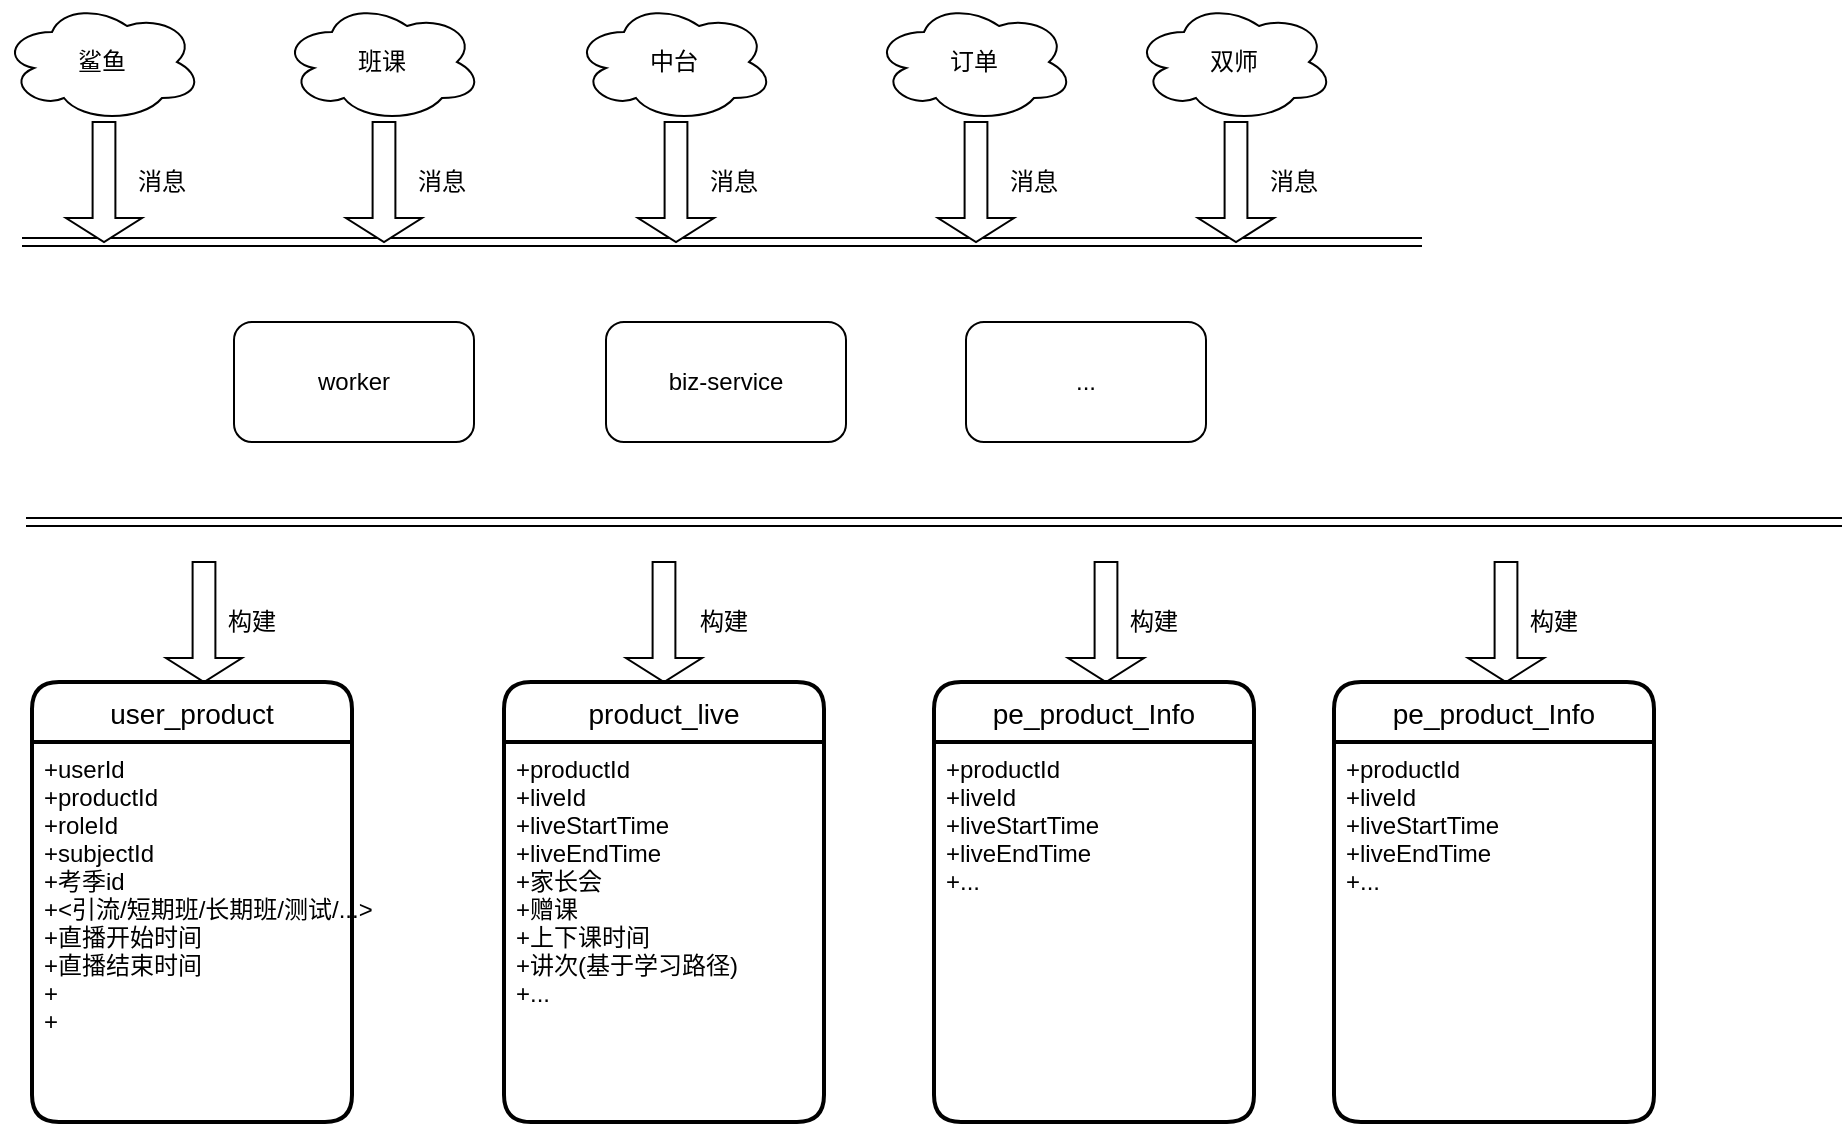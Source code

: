 <mxfile version="13.7.1" type="github">
  <diagram id="BMk7d2O0f7p9LWAl2vcY" name="Page-1">
    <mxGraphModel dx="959" dy="542" grid="1" gridSize="10" guides="1" tooltips="1" connect="1" arrows="1" fold="1" page="1" pageScale="1" pageWidth="3300" pageHeight="4681" math="0" shadow="0">
      <root>
        <mxCell id="0" />
        <mxCell id="1" parent="0" />
        <mxCell id="d0y8jXz0lKa2WaxEiC8o-13" value="鲨鱼" style="ellipse;shape=cloud;whiteSpace=wrap;html=1;align=center;" parent="1" vertex="1">
          <mxGeometry x="130" y="130" width="100" height="60" as="geometry" />
        </mxCell>
        <mxCell id="d0y8jXz0lKa2WaxEiC8o-17" value="" style="shape=link;html=1;" parent="1" edge="1">
          <mxGeometry width="100" relative="1" as="geometry">
            <mxPoint x="140" y="250" as="sourcePoint" />
            <mxPoint x="840" y="250" as="targetPoint" />
          </mxGeometry>
        </mxCell>
        <mxCell id="d0y8jXz0lKa2WaxEiC8o-18" value="" style="shape=singleArrow;direction=south;whiteSpace=wrap;html=1;" parent="1" vertex="1">
          <mxGeometry x="162" y="190" width="38" height="60" as="geometry" />
        </mxCell>
        <mxCell id="d0y8jXz0lKa2WaxEiC8o-28" value="消息" style="text;html=1;strokeColor=none;fillColor=none;align=center;verticalAlign=middle;whiteSpace=wrap;rounded=0;" parent="1" vertex="1">
          <mxGeometry x="190" y="210" width="40" height="20" as="geometry" />
        </mxCell>
        <mxCell id="d0y8jXz0lKa2WaxEiC8o-29" value="班课" style="ellipse;shape=cloud;whiteSpace=wrap;html=1;align=center;" parent="1" vertex="1">
          <mxGeometry x="270" y="130" width="100" height="60" as="geometry" />
        </mxCell>
        <mxCell id="d0y8jXz0lKa2WaxEiC8o-30" value="" style="shape=singleArrow;direction=south;whiteSpace=wrap;html=1;" parent="1" vertex="1">
          <mxGeometry x="302" y="190" width="38" height="60" as="geometry" />
        </mxCell>
        <mxCell id="d0y8jXz0lKa2WaxEiC8o-31" value="消息" style="text;html=1;strokeColor=none;fillColor=none;align=center;verticalAlign=middle;whiteSpace=wrap;rounded=0;" parent="1" vertex="1">
          <mxGeometry x="330" y="210" width="40" height="20" as="geometry" />
        </mxCell>
        <mxCell id="d0y8jXz0lKa2WaxEiC8o-33" value="worker" style="rounded=1;whiteSpace=wrap;html=1;" parent="1" vertex="1">
          <mxGeometry x="246" y="290" width="120" height="60" as="geometry" />
        </mxCell>
        <mxCell id="d0y8jXz0lKa2WaxEiC8o-34" value="biz-service" style="rounded=1;whiteSpace=wrap;html=1;" parent="1" vertex="1">
          <mxGeometry x="432" y="290" width="120" height="60" as="geometry" />
        </mxCell>
        <mxCell id="d0y8jXz0lKa2WaxEiC8o-35" value="&lt;span&gt;...&lt;/span&gt;" style="rounded=1;whiteSpace=wrap;html=1;" parent="1" vertex="1">
          <mxGeometry x="612" y="290" width="120" height="60" as="geometry" />
        </mxCell>
        <mxCell id="d0y8jXz0lKa2WaxEiC8o-37" value="中台" style="ellipse;shape=cloud;whiteSpace=wrap;html=1;align=center;" parent="1" vertex="1">
          <mxGeometry x="416" y="130" width="100" height="60" as="geometry" />
        </mxCell>
        <mxCell id="d0y8jXz0lKa2WaxEiC8o-38" value="" style="shape=singleArrow;direction=south;whiteSpace=wrap;html=1;" parent="1" vertex="1">
          <mxGeometry x="448" y="190" width="38" height="60" as="geometry" />
        </mxCell>
        <mxCell id="d0y8jXz0lKa2WaxEiC8o-39" value="消息" style="text;html=1;strokeColor=none;fillColor=none;align=center;verticalAlign=middle;whiteSpace=wrap;rounded=0;" parent="1" vertex="1">
          <mxGeometry x="476" y="210" width="40" height="20" as="geometry" />
        </mxCell>
        <mxCell id="d0y8jXz0lKa2WaxEiC8o-41" value="订单" style="ellipse;shape=cloud;whiteSpace=wrap;html=1;align=center;" parent="1" vertex="1">
          <mxGeometry x="566" y="130" width="100" height="60" as="geometry" />
        </mxCell>
        <mxCell id="d0y8jXz0lKa2WaxEiC8o-42" value="" style="shape=singleArrow;direction=south;whiteSpace=wrap;html=1;" parent="1" vertex="1">
          <mxGeometry x="598" y="190" width="38" height="60" as="geometry" />
        </mxCell>
        <mxCell id="d0y8jXz0lKa2WaxEiC8o-43" value="消息" style="text;html=1;strokeColor=none;fillColor=none;align=center;verticalAlign=middle;whiteSpace=wrap;rounded=0;" parent="1" vertex="1">
          <mxGeometry x="626" y="210" width="40" height="20" as="geometry" />
        </mxCell>
        <mxCell id="d0y8jXz0lKa2WaxEiC8o-54" value="" style="shape=link;html=1;" parent="1" edge="1">
          <mxGeometry width="100" relative="1" as="geometry">
            <mxPoint x="142" y="390" as="sourcePoint" />
            <mxPoint x="1050" y="390" as="targetPoint" />
          </mxGeometry>
        </mxCell>
        <mxCell id="d0y8jXz0lKa2WaxEiC8o-55" value="" style="shape=singleArrow;direction=south;whiteSpace=wrap;html=1;" parent="1" vertex="1">
          <mxGeometry x="212" y="410" width="38" height="60" as="geometry" />
        </mxCell>
        <mxCell id="d0y8jXz0lKa2WaxEiC8o-56" value="" style="shape=singleArrow;direction=south;whiteSpace=wrap;html=1;" parent="1" vertex="1">
          <mxGeometry x="442" y="410" width="38" height="60" as="geometry" />
        </mxCell>
        <mxCell id="d0y8jXz0lKa2WaxEiC8o-57" value="构建" style="text;html=1;strokeColor=none;fillColor=none;align=center;verticalAlign=middle;whiteSpace=wrap;rounded=0;" parent="1" vertex="1">
          <mxGeometry x="235" y="430" width="40" height="20" as="geometry" />
        </mxCell>
        <mxCell id="d0y8jXz0lKa2WaxEiC8o-58" value="构建" style="text;html=1;strokeColor=none;fillColor=none;align=center;verticalAlign=middle;whiteSpace=wrap;rounded=0;" parent="1" vertex="1">
          <mxGeometry x="471" y="430" width="40" height="20" as="geometry" />
        </mxCell>
        <mxCell id="TCjwzoGMX2rzrM_3CC9B-4" value="双师" style="ellipse;shape=cloud;whiteSpace=wrap;html=1;align=center;" vertex="1" parent="1">
          <mxGeometry x="696" y="130" width="100" height="60" as="geometry" />
        </mxCell>
        <mxCell id="TCjwzoGMX2rzrM_3CC9B-5" value="" style="shape=singleArrow;direction=south;whiteSpace=wrap;html=1;" vertex="1" parent="1">
          <mxGeometry x="728" y="190" width="38" height="60" as="geometry" />
        </mxCell>
        <mxCell id="TCjwzoGMX2rzrM_3CC9B-6" value="消息" style="text;html=1;strokeColor=none;fillColor=none;align=center;verticalAlign=middle;whiteSpace=wrap;rounded=0;" vertex="1" parent="1">
          <mxGeometry x="756" y="210" width="40" height="20" as="geometry" />
        </mxCell>
        <mxCell id="TCjwzoGMX2rzrM_3CC9B-7" value="" style="shape=singleArrow;direction=south;whiteSpace=wrap;html=1;" vertex="1" parent="1">
          <mxGeometry x="663" y="410" width="38" height="60" as="geometry" />
        </mxCell>
        <mxCell id="TCjwzoGMX2rzrM_3CC9B-8" value="构建" style="text;html=1;strokeColor=none;fillColor=none;align=center;verticalAlign=middle;whiteSpace=wrap;rounded=0;" vertex="1" parent="1">
          <mxGeometry x="686" y="430" width="40" height="20" as="geometry" />
        </mxCell>
        <mxCell id="d0y8jXz0lKa2WaxEiC8o-1" value="user_product" style="swimlane;childLayout=stackLayout;horizontal=1;startSize=30;horizontalStack=0;rounded=1;fontSize=14;fontStyle=0;strokeWidth=2;resizeParent=0;resizeLast=1;shadow=0;dashed=0;align=center;" parent="1" vertex="1">
          <mxGeometry x="145" y="470" width="160" height="220" as="geometry" />
        </mxCell>
        <mxCell id="d0y8jXz0lKa2WaxEiC8o-2" value="+userId&#xa;+productId&#xa;+roleId&#xa;+subjectId&#xa;+考季id&#xa;+&lt;引流/短期班/长期班/测试/...&gt;&#xa;+直播开始时间&#xa;+直播结束时间&#xa;+&#xa;+" style="align=left;strokeColor=none;fillColor=none;spacingLeft=4;fontSize=12;verticalAlign=top;resizable=0;rotatable=0;part=1;" parent="d0y8jXz0lKa2WaxEiC8o-1" vertex="1">
          <mxGeometry y="30" width="160" height="190" as="geometry" />
        </mxCell>
        <mxCell id="d0y8jXz0lKa2WaxEiC8o-5" value="product_live" style="swimlane;childLayout=stackLayout;horizontal=1;startSize=30;horizontalStack=0;rounded=1;fontSize=14;fontStyle=0;strokeWidth=2;resizeParent=0;resizeLast=1;shadow=0;dashed=0;align=center;" parent="1" vertex="1">
          <mxGeometry x="381" y="470" width="160" height="220" as="geometry" />
        </mxCell>
        <mxCell id="d0y8jXz0lKa2WaxEiC8o-6" value="+productId&#xa;+liveId&#xa;+liveStartTime&#xa;+liveEndTime&#xa;+家长会&#xa;+赠课&#xa;+上下课时间&#xa;+讲次(基于学习路径)&#xa;+..." style="align=left;strokeColor=none;fillColor=none;spacingLeft=4;fontSize=12;verticalAlign=top;resizable=0;rotatable=0;part=1;" parent="d0y8jXz0lKa2WaxEiC8o-5" vertex="1">
          <mxGeometry y="30" width="160" height="190" as="geometry" />
        </mxCell>
        <mxCell id="TCjwzoGMX2rzrM_3CC9B-9" value="pe_product_Info" style="swimlane;childLayout=stackLayout;horizontal=1;startSize=30;horizontalStack=0;rounded=1;fontSize=14;fontStyle=0;strokeWidth=2;resizeParent=0;resizeLast=1;shadow=0;dashed=0;align=center;" vertex="1" parent="1">
          <mxGeometry x="596" y="470" width="160" height="220" as="geometry" />
        </mxCell>
        <mxCell id="TCjwzoGMX2rzrM_3CC9B-10" value="+productId&#xa;+liveId&#xa;+liveStartTime&#xa;+liveEndTime&#xa;+..." style="align=left;strokeColor=none;fillColor=none;spacingLeft=4;fontSize=12;verticalAlign=top;resizable=0;rotatable=0;part=1;" vertex="1" parent="TCjwzoGMX2rzrM_3CC9B-9">
          <mxGeometry y="30" width="160" height="190" as="geometry" />
        </mxCell>
        <mxCell id="TCjwzoGMX2rzrM_3CC9B-11" value="" style="shape=singleArrow;direction=south;whiteSpace=wrap;html=1;" vertex="1" parent="1">
          <mxGeometry x="863" y="410" width="38" height="60" as="geometry" />
        </mxCell>
        <mxCell id="TCjwzoGMX2rzrM_3CC9B-12" value="构建" style="text;html=1;strokeColor=none;fillColor=none;align=center;verticalAlign=middle;whiteSpace=wrap;rounded=0;" vertex="1" parent="1">
          <mxGeometry x="886" y="430" width="40" height="20" as="geometry" />
        </mxCell>
        <mxCell id="TCjwzoGMX2rzrM_3CC9B-13" value="pe_product_Info" style="swimlane;childLayout=stackLayout;horizontal=1;startSize=30;horizontalStack=0;rounded=1;fontSize=14;fontStyle=0;strokeWidth=2;resizeParent=0;resizeLast=1;shadow=0;dashed=0;align=center;" vertex="1" parent="1">
          <mxGeometry x="796" y="470" width="160" height="220" as="geometry" />
        </mxCell>
        <mxCell id="TCjwzoGMX2rzrM_3CC9B-14" value="+productId&#xa;+liveId&#xa;+liveStartTime&#xa;+liveEndTime&#xa;+..." style="align=left;strokeColor=none;fillColor=none;spacingLeft=4;fontSize=12;verticalAlign=top;resizable=0;rotatable=0;part=1;" vertex="1" parent="TCjwzoGMX2rzrM_3CC9B-13">
          <mxGeometry y="30" width="160" height="190" as="geometry" />
        </mxCell>
      </root>
    </mxGraphModel>
  </diagram>
</mxfile>
